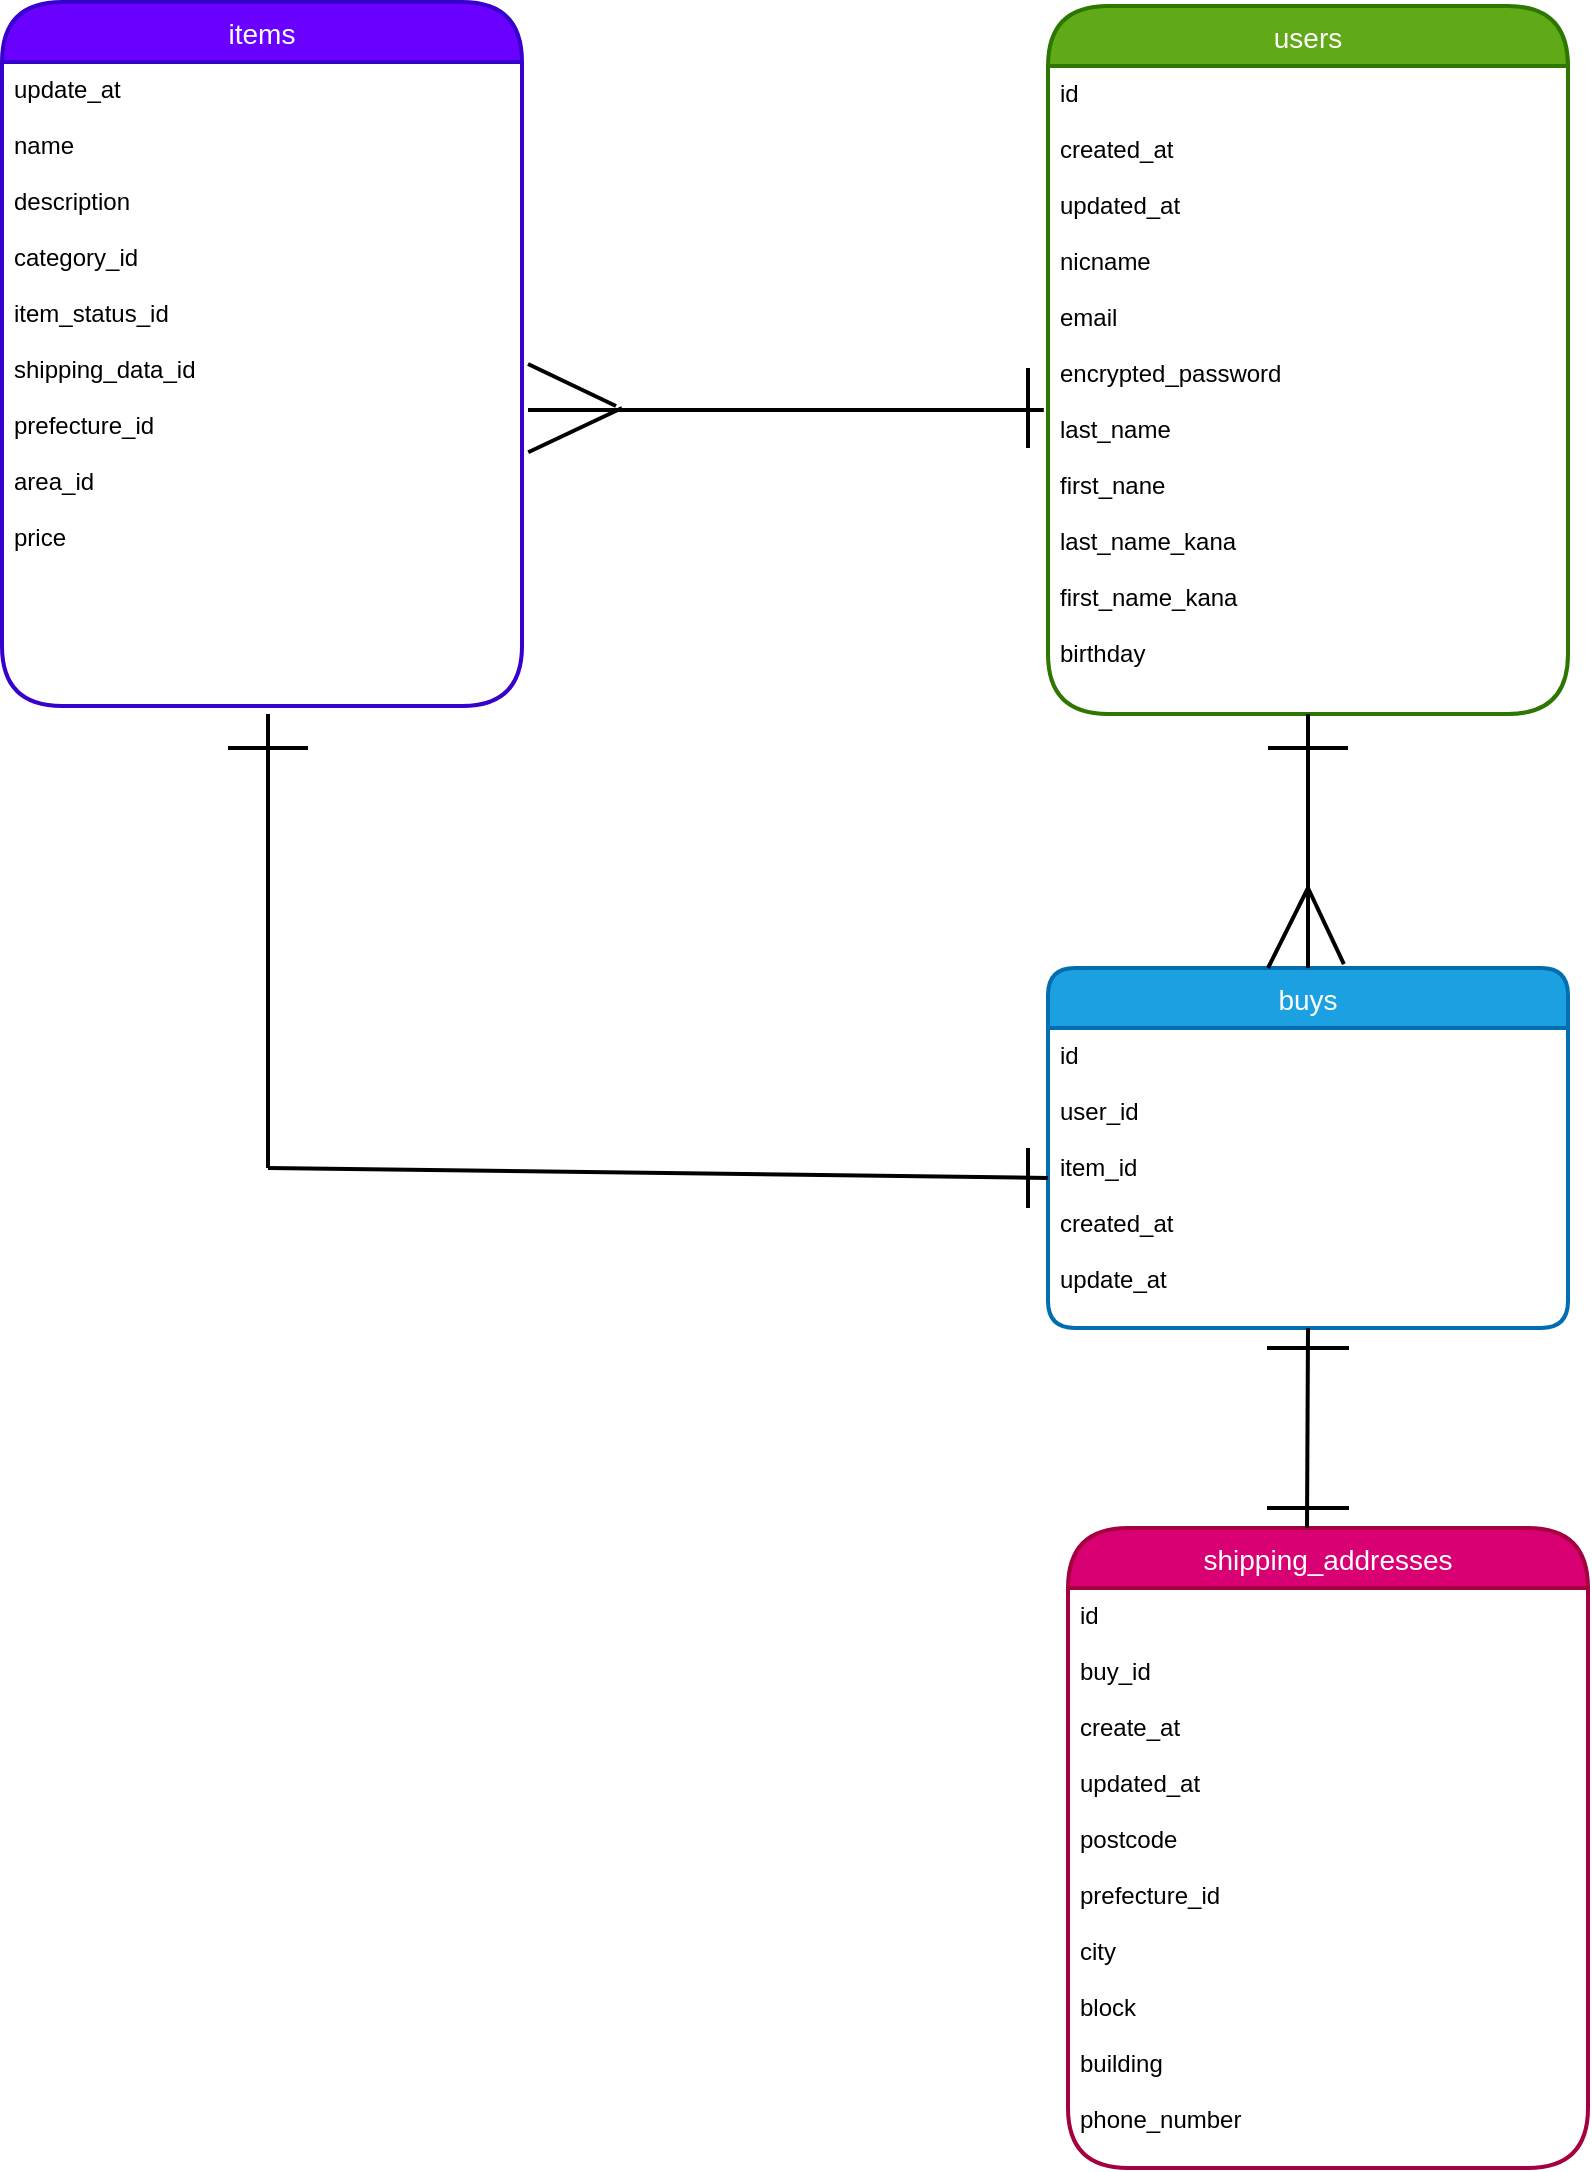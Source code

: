 <mxfile>
    <diagram id="UZETRyvycFKJgbAorpHq" name="ページ1">
        <mxGraphModel dx="2269" dy="757" grid="0" gridSize="10" guides="1" tooltips="1" connect="1" arrows="1" fold="1" page="0" pageScale="1" pageWidth="827" pageHeight="1169" math="0" shadow="0">
            <root>
                <mxCell id="0"/>
                <mxCell id="1" parent="0"/>
                <mxCell id="6" value="items" style="swimlane;childLayout=stackLayout;horizontal=1;startSize=30;horizontalStack=0;rounded=1;fontSize=14;fontStyle=0;strokeWidth=2;resizeParent=0;resizeLast=1;shadow=0;dashed=0;align=center;fillColor=#6a00ff;fontColor=#ffffff;strokeColor=#3700CC;arcSize=50;" parent="1" vertex="1">
                    <mxGeometry x="-1643" y="37" width="260" height="352" as="geometry"/>
                </mxCell>
                <mxCell id="7" value="update_at&#10;&#10;name&#10;&#10;description&#10;&#10;category_id&#10;&#10;item_status_id&#10;&#10;shipping_data_id&#10;&#10;prefecture_id&#10;&#10;area_id&#10;&#10;price" style="align=left;strokeColor=none;fillColor=none;spacingLeft=4;fontSize=12;verticalAlign=top;resizable=0;rotatable=0;part=1;" parent="6" vertex="1">
                    <mxGeometry y="30" width="260" height="322" as="geometry"/>
                </mxCell>
                <mxCell id="28" value="users" style="swimlane;childLayout=stackLayout;horizontal=1;startSize=30;horizontalStack=0;rounded=1;fontSize=14;fontStyle=0;strokeWidth=2;resizeParent=0;resizeLast=1;shadow=0;dashed=0;align=center;fillColor=#60a917;fontColor=#ffffff;strokeColor=#2D7600;arcSize=50;" parent="1" vertex="1">
                    <mxGeometry x="-1120" y="39" width="260" height="354" as="geometry"/>
                </mxCell>
                <mxCell id="29" value="id&#10;&#10;created_at&#10;&#10;updated_at&#10;&#10;nicname&#10;&#10;email&#10;&#10;encrypted_password&#10;&#10;last_name&#10;&#10;first_nane&#10;&#10;last_name_kana&#10;&#10;first_name_kana&#10;&#10;birthday" style="align=left;strokeColor=none;fillColor=none;spacingLeft=4;fontSize=12;verticalAlign=top;resizable=0;rotatable=0;part=1;" parent="28" vertex="1">
                    <mxGeometry y="30" width="260" height="324" as="geometry"/>
                </mxCell>
                <mxCell id="40" value="buys" style="swimlane;childLayout=stackLayout;horizontal=1;startSize=30;horizontalStack=0;rounded=1;fontSize=14;fontStyle=0;strokeWidth=2;resizeParent=0;resizeLast=1;shadow=0;dashed=0;align=center;fillColor=#1ba1e2;fontColor=#ffffff;strokeColor=#006EAF;" parent="1" vertex="1">
                    <mxGeometry x="-1120" y="520" width="260" height="180" as="geometry"/>
                </mxCell>
                <mxCell id="41" value="id&#10;&#10;user_id&#10;&#10;item_id&#10;&#10;created_at&#10;&#10;update_at&#10;" style="align=left;strokeColor=none;fillColor=none;spacingLeft=4;fontSize=12;verticalAlign=top;resizable=0;rotatable=0;part=1;" parent="40" vertex="1">
                    <mxGeometry y="30" width="260" height="150" as="geometry"/>
                </mxCell>
                <mxCell id="81" value="" style="endArrow=none;html=1;entryX=0.569;entryY=-0.011;entryDx=0;entryDy=0;entryPerimeter=0;strokeWidth=2;" edge="1" parent="40" target="40">
                    <mxGeometry width="50" height="50" relative="1" as="geometry">
                        <mxPoint x="130" y="-40" as="sourcePoint"/>
                        <mxPoint x="180" y="10" as="targetPoint"/>
                    </mxGeometry>
                </mxCell>
                <mxCell id="42" value="shipping_addresses" style="swimlane;childLayout=stackLayout;horizontal=1;startSize=30;horizontalStack=0;rounded=1;fontSize=14;fontStyle=0;strokeWidth=2;resizeParent=0;resizeLast=1;shadow=0;dashed=0;align=center;fillColor=#d80073;fontColor=#ffffff;strokeColor=#A50040;arcSize=50;" parent="1" vertex="1">
                    <mxGeometry x="-1110" y="800" width="260" height="320" as="geometry"/>
                </mxCell>
                <mxCell id="43" value="id&#10;&#10;buy_id&#10;&#10;create_at&#10;&#10;updated_at&#10;&#10;postcode&#10;&#10;prefecture_id&#10;&#10;city&#10;&#10;block&#10;&#10;building&#10;&#10;phone_number&#10;&#10;" style="align=left;strokeColor=none;fillColor=none;spacingLeft=4;fontSize=12;verticalAlign=top;resizable=0;rotatable=0;part=1;" parent="42" vertex="1">
                    <mxGeometry y="30" width="260" height="290" as="geometry"/>
                </mxCell>
                <mxCell id="45" value="" style="endArrow=none;html=1;strokeWidth=2;" parent="1" edge="1">
                    <mxGeometry width="50" height="50" relative="1" as="geometry">
                        <mxPoint x="-990.5" y="800" as="sourcePoint"/>
                        <mxPoint x="-990" y="700" as="targetPoint"/>
                    </mxGeometry>
                </mxCell>
                <mxCell id="47" value="" style="endArrow=none;html=1;strokeWidth=2;" parent="1" edge="1">
                    <mxGeometry width="50" height="50" relative="1" as="geometry">
                        <mxPoint x="-1010" y="410" as="sourcePoint"/>
                        <mxPoint x="-970" y="410" as="targetPoint"/>
                    </mxGeometry>
                </mxCell>
                <mxCell id="49" value="" style="endArrow=none;html=1;strokeWidth=2;" parent="1" edge="1">
                    <mxGeometry width="50" height="50" relative="1" as="geometry">
                        <mxPoint x="-1010.5" y="790" as="sourcePoint"/>
                        <mxPoint x="-969.5" y="790" as="targetPoint"/>
                    </mxGeometry>
                </mxCell>
                <mxCell id="78" value="" style="endArrow=none;html=1;strokeWidth=2;" edge="1" parent="1">
                    <mxGeometry width="50" height="50" relative="1" as="geometry">
                        <mxPoint x="-1010.5" y="710" as="sourcePoint"/>
                        <mxPoint x="-969.5" y="710" as="targetPoint"/>
                    </mxGeometry>
                </mxCell>
                <mxCell id="79" value="" style="endArrow=none;html=1;strokeWidth=2;exitX=0.5;exitY=0;exitDx=0;exitDy=0;" edge="1" parent="1" source="40">
                    <mxGeometry width="50" height="50" relative="1" as="geometry">
                        <mxPoint x="-990.5" y="493" as="sourcePoint"/>
                        <mxPoint x="-990" y="393" as="targetPoint"/>
                        <Array as="points">
                            <mxPoint x="-990" y="460"/>
                        </Array>
                    </mxGeometry>
                </mxCell>
                <mxCell id="80" value="" style="endArrow=none;html=1;strokeWidth=2;" edge="1" parent="1">
                    <mxGeometry width="50" height="50" relative="1" as="geometry">
                        <mxPoint x="-1010" y="520" as="sourcePoint"/>
                        <mxPoint x="-990" y="480" as="targetPoint"/>
                    </mxGeometry>
                </mxCell>
                <mxCell id="82" value="" style="endArrow=none;html=1;strokeWidth=2;entryX=-0.008;entryY=0.531;entryDx=0;entryDy=0;entryPerimeter=0;" edge="1" parent="1" target="29">
                    <mxGeometry width="50" height="50" relative="1" as="geometry">
                        <mxPoint x="-1380" y="241" as="sourcePoint"/>
                        <mxPoint x="-1330" y="191" as="targetPoint"/>
                    </mxGeometry>
                </mxCell>
                <mxCell id="83" value="" style="endArrow=none;html=1;strokeWidth=2;exitX=1.012;exitY=0.606;exitDx=0;exitDy=0;exitPerimeter=0;" edge="1" parent="1" source="7">
                    <mxGeometry width="50" height="50" relative="1" as="geometry">
                        <mxPoint x="-1383" y="290" as="sourcePoint"/>
                        <mxPoint x="-1333" y="240" as="targetPoint"/>
                    </mxGeometry>
                </mxCell>
                <mxCell id="84" value="" style="endArrow=none;html=1;strokeWidth=2;" edge="1" parent="1">
                    <mxGeometry width="50" height="50" relative="1" as="geometry">
                        <mxPoint x="-1336" y="239" as="sourcePoint"/>
                        <mxPoint x="-1380" y="218" as="targetPoint"/>
                    </mxGeometry>
                </mxCell>
                <mxCell id="85" value="" style="endArrow=none;html=1;strokeWidth=2;" edge="1" parent="1">
                    <mxGeometry width="50" height="50" relative="1" as="geometry">
                        <mxPoint x="-1130" y="260" as="sourcePoint"/>
                        <mxPoint x="-1130" y="220" as="targetPoint"/>
                    </mxGeometry>
                </mxCell>
                <mxCell id="86" value="" style="endArrow=none;html=1;strokeWidth=2;" edge="1" parent="1">
                    <mxGeometry width="50" height="50" relative="1" as="geometry">
                        <mxPoint x="-1510" y="620" as="sourcePoint"/>
                        <mxPoint x="-1510" y="393" as="targetPoint"/>
                    </mxGeometry>
                </mxCell>
                <mxCell id="87" value="" style="endArrow=none;html=1;strokeWidth=2;entryX=0;entryY=0.5;entryDx=0;entryDy=0;" edge="1" parent="1" target="41">
                    <mxGeometry width="50" height="50" relative="1" as="geometry">
                        <mxPoint x="-1510" y="620" as="sourcePoint"/>
                        <mxPoint x="-1460" y="570" as="targetPoint"/>
                    </mxGeometry>
                </mxCell>
                <mxCell id="88" value="" style="endArrow=none;html=1;strokeWidth=2;" edge="1" parent="1">
                    <mxGeometry width="50" height="50" relative="1" as="geometry">
                        <mxPoint x="-1530" y="410" as="sourcePoint"/>
                        <mxPoint x="-1490" y="410" as="targetPoint"/>
                    </mxGeometry>
                </mxCell>
                <mxCell id="89" value="" style="endArrow=none;html=1;strokeWidth=2;" edge="1" parent="1">
                    <mxGeometry width="50" height="50" relative="1" as="geometry">
                        <mxPoint x="-1130" y="640" as="sourcePoint"/>
                        <mxPoint x="-1130" y="610" as="targetPoint"/>
                    </mxGeometry>
                </mxCell>
            </root>
        </mxGraphModel>
    </diagram>
</mxfile>